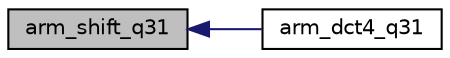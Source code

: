 digraph "arm_shift_q31"
{
  edge [fontname="Helvetica",fontsize="10",labelfontname="Helvetica",labelfontsize="10"];
  node [fontname="Helvetica",fontsize="10",shape=record];
  rankdir="LR";
  Node4 [label="arm_shift_q31",height=0.2,width=0.4,color="black", fillcolor="grey75", style="filled", fontcolor="black"];
  Node4 -> Node5 [dir="back",color="midnightblue",fontsize="10",style="solid",fontname="Helvetica"];
  Node5 [label="arm_dct4_q31",height=0.2,width=0.4,color="black", fillcolor="white", style="filled",URL="$group___d_c_t4___i_d_c_t4.html#gad04d0baab6ed081d8e8afe02538eb80b",tooltip="Processing function for the Q31 DCT4/IDCT4. "];
}
